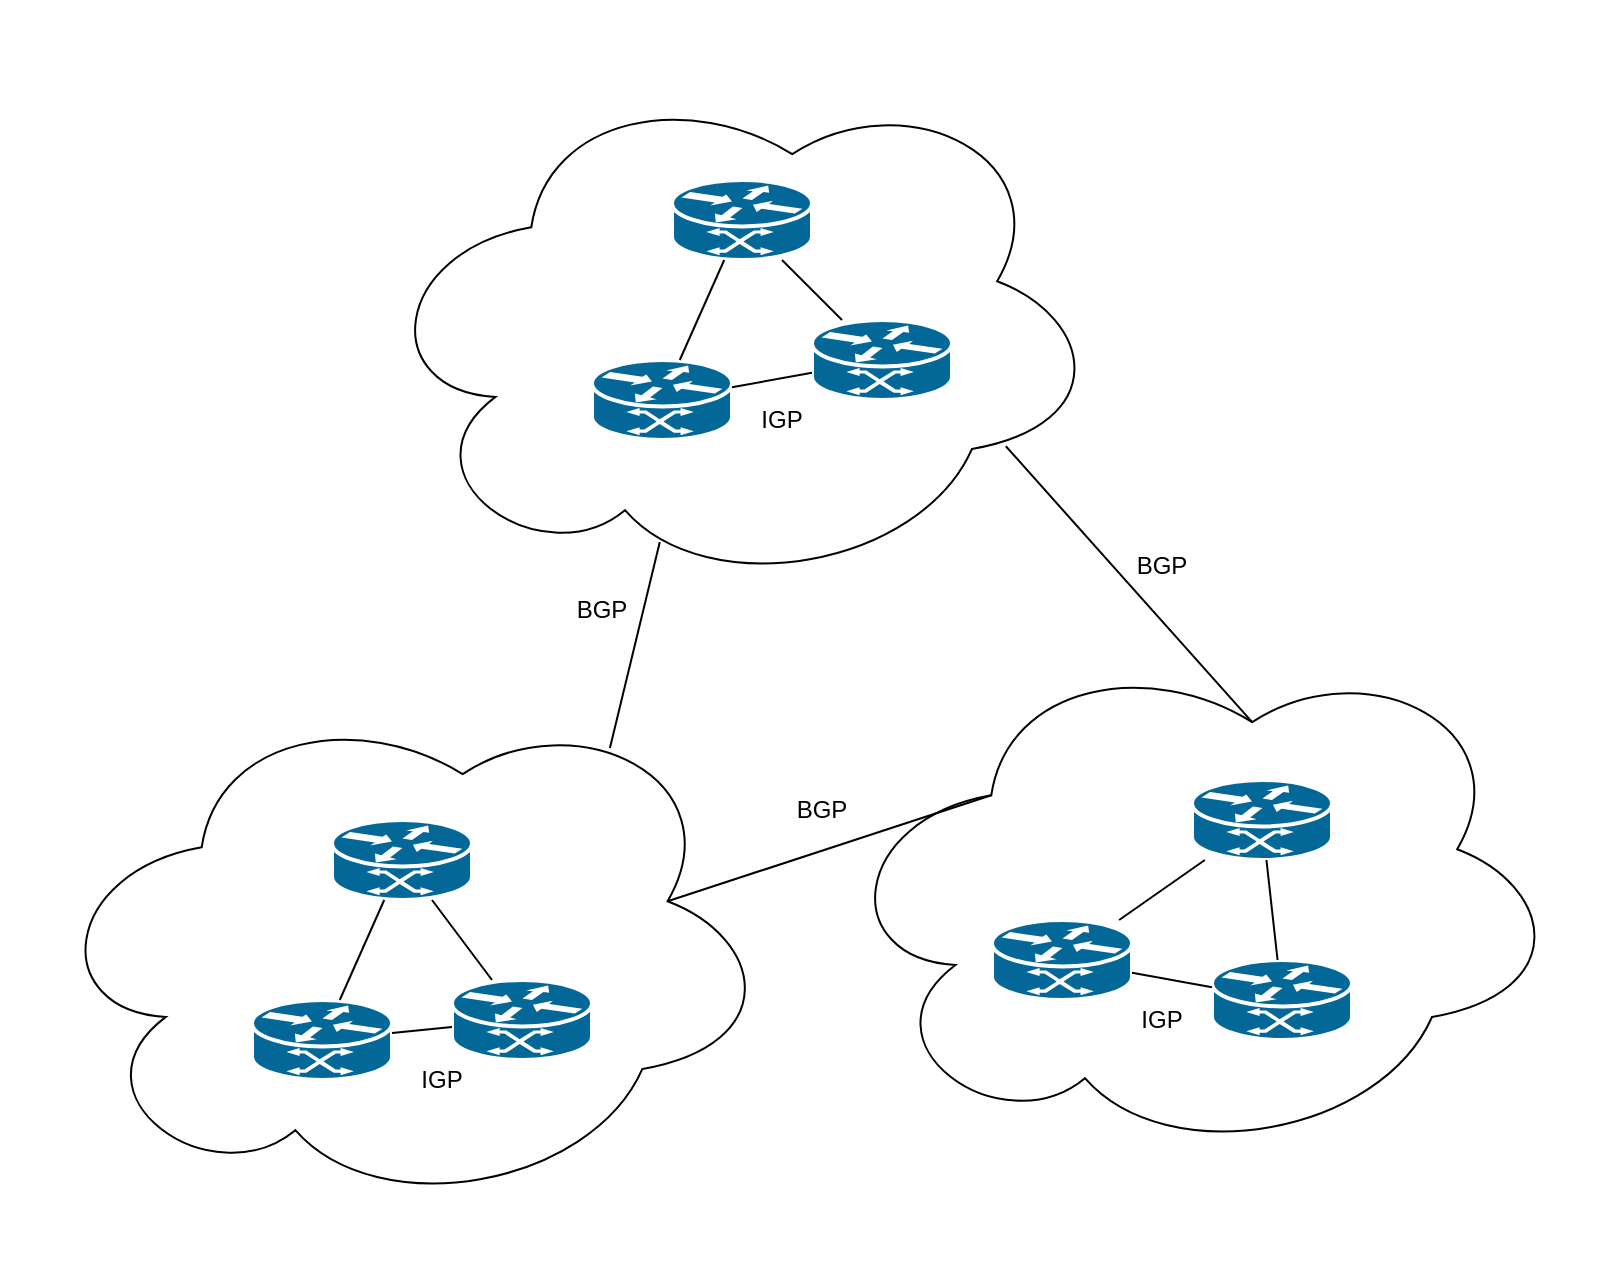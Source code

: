 <mxfile version="24.4.9" type="device">
  <diagram name="Page-1" id="Z0KuxHHTR-C3nUzwNqzn">
    <mxGraphModel dx="1364" dy="747" grid="1" gridSize="10" guides="1" tooltips="1" connect="1" arrows="1" fold="1" page="1" pageScale="1" pageWidth="850" pageHeight="1100" math="0" shadow="0">
      <root>
        <mxCell id="0" />
        <mxCell id="1" parent="0" />
        <mxCell id="47Ixk6nkHGXQDwNCusBu-1" value="" style="ellipse;shape=cloud;whiteSpace=wrap;html=1;rotation=-10;" vertex="1" parent="1">
          <mxGeometry x="220" y="40" width="359.6" height="268.04" as="geometry" />
        </mxCell>
        <mxCell id="47Ixk6nkHGXQDwNCusBu-6" value="" style="shape=mxgraph.cisco.routers.atm_router;sketch=0;html=1;pointerEvents=1;dashed=0;fillColor=#036897;strokeColor=#ffffff;strokeWidth=2;verticalLabelPosition=bottom;verticalAlign=top;align=center;outlineConnect=0;" vertex="1" parent="1">
          <mxGeometry x="370" y="100" width="70" height="40" as="geometry" />
        </mxCell>
        <mxCell id="47Ixk6nkHGXQDwNCusBu-10" value="" style="shape=mxgraph.cisco.routers.atm_router;sketch=0;html=1;pointerEvents=1;dashed=0;fillColor=#036897;strokeColor=#ffffff;strokeWidth=2;verticalLabelPosition=bottom;verticalAlign=top;align=center;outlineConnect=0;" vertex="1" parent="1">
          <mxGeometry x="440" y="170" width="70" height="40" as="geometry" />
        </mxCell>
        <mxCell id="47Ixk6nkHGXQDwNCusBu-12" value="" style="shape=mxgraph.cisco.routers.atm_router;sketch=0;html=1;pointerEvents=1;dashed=0;fillColor=#036897;strokeColor=#ffffff;strokeWidth=2;verticalLabelPosition=bottom;verticalAlign=top;align=center;outlineConnect=0;" vertex="1" parent="1">
          <mxGeometry x="330" y="190" width="70" height="40" as="geometry" />
        </mxCell>
        <mxCell id="47Ixk6nkHGXQDwNCusBu-20" value="" style="endArrow=none;html=1;rounded=0;" edge="1" parent="1" source="47Ixk6nkHGXQDwNCusBu-6" target="47Ixk6nkHGXQDwNCusBu-12">
          <mxGeometry width="50" height="50" relative="1" as="geometry">
            <mxPoint x="410" y="430" as="sourcePoint" />
            <mxPoint x="460" y="380" as="targetPoint" />
          </mxGeometry>
        </mxCell>
        <mxCell id="47Ixk6nkHGXQDwNCusBu-21" value="" style="endArrow=none;html=1;rounded=0;" edge="1" parent="1" source="47Ixk6nkHGXQDwNCusBu-12" target="47Ixk6nkHGXQDwNCusBu-10">
          <mxGeometry width="50" height="50" relative="1" as="geometry">
            <mxPoint x="410" y="430" as="sourcePoint" />
            <mxPoint x="460" y="380" as="targetPoint" />
          </mxGeometry>
        </mxCell>
        <mxCell id="47Ixk6nkHGXQDwNCusBu-22" value="" style="endArrow=none;html=1;rounded=0;" edge="1" parent="1" source="47Ixk6nkHGXQDwNCusBu-6" target="47Ixk6nkHGXQDwNCusBu-10">
          <mxGeometry width="50" height="50" relative="1" as="geometry">
            <mxPoint x="402" y="150" as="sourcePoint" />
            <mxPoint x="383" y="200" as="targetPoint" />
          </mxGeometry>
        </mxCell>
        <mxCell id="47Ixk6nkHGXQDwNCusBu-23" value="" style="ellipse;shape=cloud;whiteSpace=wrap;html=1;rotation=-10;" vertex="1" parent="1">
          <mxGeometry x="55.2" y="350" width="359.6" height="268.04" as="geometry" />
        </mxCell>
        <mxCell id="47Ixk6nkHGXQDwNCusBu-24" value="" style="ellipse;shape=cloud;whiteSpace=wrap;html=1;rotation=-10;" vertex="1" parent="1">
          <mxGeometry x="450" y="324.02" width="359.6" height="268.04" as="geometry" />
        </mxCell>
        <mxCell id="47Ixk6nkHGXQDwNCusBu-38" value="" style="shape=mxgraph.cisco.routers.atm_router;sketch=0;html=1;pointerEvents=1;dashed=0;fillColor=#036897;strokeColor=#ffffff;strokeWidth=2;verticalLabelPosition=bottom;verticalAlign=top;align=center;outlineConnect=0;" vertex="1" parent="1">
          <mxGeometry x="160" y="510" width="70" height="40" as="geometry" />
        </mxCell>
        <mxCell id="47Ixk6nkHGXQDwNCusBu-39" value="" style="shape=mxgraph.cisco.routers.atm_router;sketch=0;html=1;pointerEvents=1;dashed=0;fillColor=#036897;strokeColor=#ffffff;strokeWidth=2;verticalLabelPosition=bottom;verticalAlign=top;align=center;outlineConnect=0;" vertex="1" parent="1">
          <mxGeometry x="260" y="500" width="70" height="40" as="geometry" />
        </mxCell>
        <mxCell id="47Ixk6nkHGXQDwNCusBu-40" value="" style="shape=mxgraph.cisco.routers.atm_router;sketch=0;html=1;pointerEvents=1;dashed=0;fillColor=#036897;strokeColor=#ffffff;strokeWidth=2;verticalLabelPosition=bottom;verticalAlign=top;align=center;outlineConnect=0;" vertex="1" parent="1">
          <mxGeometry x="200" y="420" width="70" height="40" as="geometry" />
        </mxCell>
        <mxCell id="47Ixk6nkHGXQDwNCusBu-41" value="" style="endArrow=none;html=1;rounded=0;" edge="1" source="47Ixk6nkHGXQDwNCusBu-38" target="47Ixk6nkHGXQDwNCusBu-40" parent="1">
          <mxGeometry width="50" height="50" relative="1" as="geometry">
            <mxPoint x="420" y="440" as="sourcePoint" />
            <mxPoint x="470" y="390" as="targetPoint" />
          </mxGeometry>
        </mxCell>
        <mxCell id="47Ixk6nkHGXQDwNCusBu-42" value="" style="endArrow=none;html=1;rounded=0;" edge="1" source="47Ixk6nkHGXQDwNCusBu-40" target="47Ixk6nkHGXQDwNCusBu-39" parent="1">
          <mxGeometry width="50" height="50" relative="1" as="geometry">
            <mxPoint x="420" y="440" as="sourcePoint" />
            <mxPoint x="470" y="390" as="targetPoint" />
          </mxGeometry>
        </mxCell>
        <mxCell id="47Ixk6nkHGXQDwNCusBu-43" value="" style="endArrow=none;html=1;rounded=0;" edge="1" source="47Ixk6nkHGXQDwNCusBu-38" target="47Ixk6nkHGXQDwNCusBu-39" parent="1">
          <mxGeometry width="50" height="50" relative="1" as="geometry">
            <mxPoint x="412" y="160" as="sourcePoint" />
            <mxPoint x="393" y="210" as="targetPoint" />
          </mxGeometry>
        </mxCell>
        <mxCell id="47Ixk6nkHGXQDwNCusBu-44" value="" style="shape=mxgraph.cisco.routers.atm_router;sketch=0;html=1;pointerEvents=1;dashed=0;fillColor=#036897;strokeColor=#ffffff;strokeWidth=2;verticalLabelPosition=bottom;verticalAlign=top;align=center;outlineConnect=0;" vertex="1" parent="1">
          <mxGeometry x="640" y="490" width="70" height="40" as="geometry" />
        </mxCell>
        <mxCell id="47Ixk6nkHGXQDwNCusBu-45" value="" style="shape=mxgraph.cisco.routers.atm_router;sketch=0;html=1;pointerEvents=1;dashed=0;fillColor=#036897;strokeColor=#ffffff;strokeWidth=2;verticalLabelPosition=bottom;verticalAlign=top;align=center;outlineConnect=0;" vertex="1" parent="1">
          <mxGeometry x="530" y="470" width="70" height="40" as="geometry" />
        </mxCell>
        <mxCell id="47Ixk6nkHGXQDwNCusBu-46" value="" style="shape=mxgraph.cisco.routers.atm_router;sketch=0;html=1;pointerEvents=1;dashed=0;fillColor=#036897;strokeColor=#ffffff;strokeWidth=2;verticalLabelPosition=bottom;verticalAlign=top;align=center;outlineConnect=0;" vertex="1" parent="1">
          <mxGeometry x="630" y="400" width="70" height="40" as="geometry" />
        </mxCell>
        <mxCell id="47Ixk6nkHGXQDwNCusBu-47" value="" style="endArrow=none;html=1;rounded=0;" edge="1" source="47Ixk6nkHGXQDwNCusBu-44" target="47Ixk6nkHGXQDwNCusBu-46" parent="1">
          <mxGeometry width="50" height="50" relative="1" as="geometry">
            <mxPoint x="430" y="450" as="sourcePoint" />
            <mxPoint x="480" y="400" as="targetPoint" />
          </mxGeometry>
        </mxCell>
        <mxCell id="47Ixk6nkHGXQDwNCusBu-48" value="" style="endArrow=none;html=1;rounded=0;" edge="1" source="47Ixk6nkHGXQDwNCusBu-46" target="47Ixk6nkHGXQDwNCusBu-45" parent="1">
          <mxGeometry width="50" height="50" relative="1" as="geometry">
            <mxPoint x="430" y="450" as="sourcePoint" />
            <mxPoint x="480" y="400" as="targetPoint" />
          </mxGeometry>
        </mxCell>
        <mxCell id="47Ixk6nkHGXQDwNCusBu-49" value="" style="endArrow=none;html=1;rounded=0;" edge="1" source="47Ixk6nkHGXQDwNCusBu-44" target="47Ixk6nkHGXQDwNCusBu-45" parent="1">
          <mxGeometry width="50" height="50" relative="1" as="geometry">
            <mxPoint x="422" y="170" as="sourcePoint" />
            <mxPoint x="403" y="220" as="targetPoint" />
          </mxGeometry>
        </mxCell>
        <mxCell id="47Ixk6nkHGXQDwNCusBu-50" value="" style="endArrow=none;html=1;rounded=0;entryX=0.35;entryY=0.87;entryDx=0;entryDy=0;entryPerimeter=0;exitX=0.833;exitY=0.2;exitDx=0;exitDy=0;exitPerimeter=0;" edge="1" parent="1" source="47Ixk6nkHGXQDwNCusBu-23" target="47Ixk6nkHGXQDwNCusBu-1">
          <mxGeometry width="50" height="50" relative="1" as="geometry">
            <mxPoint x="410" y="430" as="sourcePoint" />
            <mxPoint x="460" y="380" as="targetPoint" />
          </mxGeometry>
        </mxCell>
        <mxCell id="47Ixk6nkHGXQDwNCusBu-51" value="" style="endArrow=none;html=1;rounded=0;entryX=0.847;entryY=0.806;entryDx=0;entryDy=0;entryPerimeter=0;exitX=0.625;exitY=0.2;exitDx=0;exitDy=0;exitPerimeter=0;" edge="1" parent="1" source="47Ixk6nkHGXQDwNCusBu-24" target="47Ixk6nkHGXQDwNCusBu-1">
          <mxGeometry width="50" height="50" relative="1" as="geometry">
            <mxPoint x="410" y="430" as="sourcePoint" />
            <mxPoint x="460" y="380" as="targetPoint" />
          </mxGeometry>
        </mxCell>
        <mxCell id="47Ixk6nkHGXQDwNCusBu-52" value="" style="endArrow=none;html=1;rounded=0;exitX=0.875;exitY=0.5;exitDx=0;exitDy=0;exitPerimeter=0;entryX=0.25;entryY=0.25;entryDx=0;entryDy=0;entryPerimeter=0;" edge="1" parent="1" source="47Ixk6nkHGXQDwNCusBu-23" target="47Ixk6nkHGXQDwNCusBu-24">
          <mxGeometry width="50" height="50" relative="1" as="geometry">
            <mxPoint x="410" y="430" as="sourcePoint" />
            <mxPoint x="460" y="380" as="targetPoint" />
          </mxGeometry>
        </mxCell>
        <mxCell id="47Ixk6nkHGXQDwNCusBu-54" value="IGP" style="text;html=1;align=center;verticalAlign=middle;whiteSpace=wrap;rounded=0;" vertex="1" parent="1">
          <mxGeometry x="370" y="200" width="110" height="40" as="geometry" />
        </mxCell>
        <mxCell id="47Ixk6nkHGXQDwNCusBu-55" value="IGP" style="text;html=1;align=center;verticalAlign=middle;whiteSpace=wrap;rounded=0;" vertex="1" parent="1">
          <mxGeometry x="190" y="525" width="130" height="50" as="geometry" />
        </mxCell>
        <mxCell id="47Ixk6nkHGXQDwNCusBu-56" value="IGP" style="text;html=1;align=center;verticalAlign=middle;whiteSpace=wrap;rounded=0;" vertex="1" parent="1">
          <mxGeometry x="560" y="500" width="110" height="40" as="geometry" />
        </mxCell>
        <mxCell id="47Ixk6nkHGXQDwNCusBu-57" value="BGP" style="text;html=1;align=center;verticalAlign=middle;whiteSpace=wrap;rounded=0;" vertex="1" parent="1">
          <mxGeometry x="290" y="290" width="90" height="50" as="geometry" />
        </mxCell>
        <mxCell id="47Ixk6nkHGXQDwNCusBu-58" value="BGP" style="text;html=1;align=center;verticalAlign=middle;whiteSpace=wrap;rounded=0;" vertex="1" parent="1">
          <mxGeometry x="550" y="278.04" width="130" height="30" as="geometry" />
        </mxCell>
        <mxCell id="47Ixk6nkHGXQDwNCusBu-59" value="BGP" style="text;html=1;align=center;verticalAlign=middle;whiteSpace=wrap;rounded=0;" vertex="1" parent="1">
          <mxGeometry x="380" y="400" width="130" height="30" as="geometry" />
        </mxCell>
      </root>
    </mxGraphModel>
  </diagram>
</mxfile>
